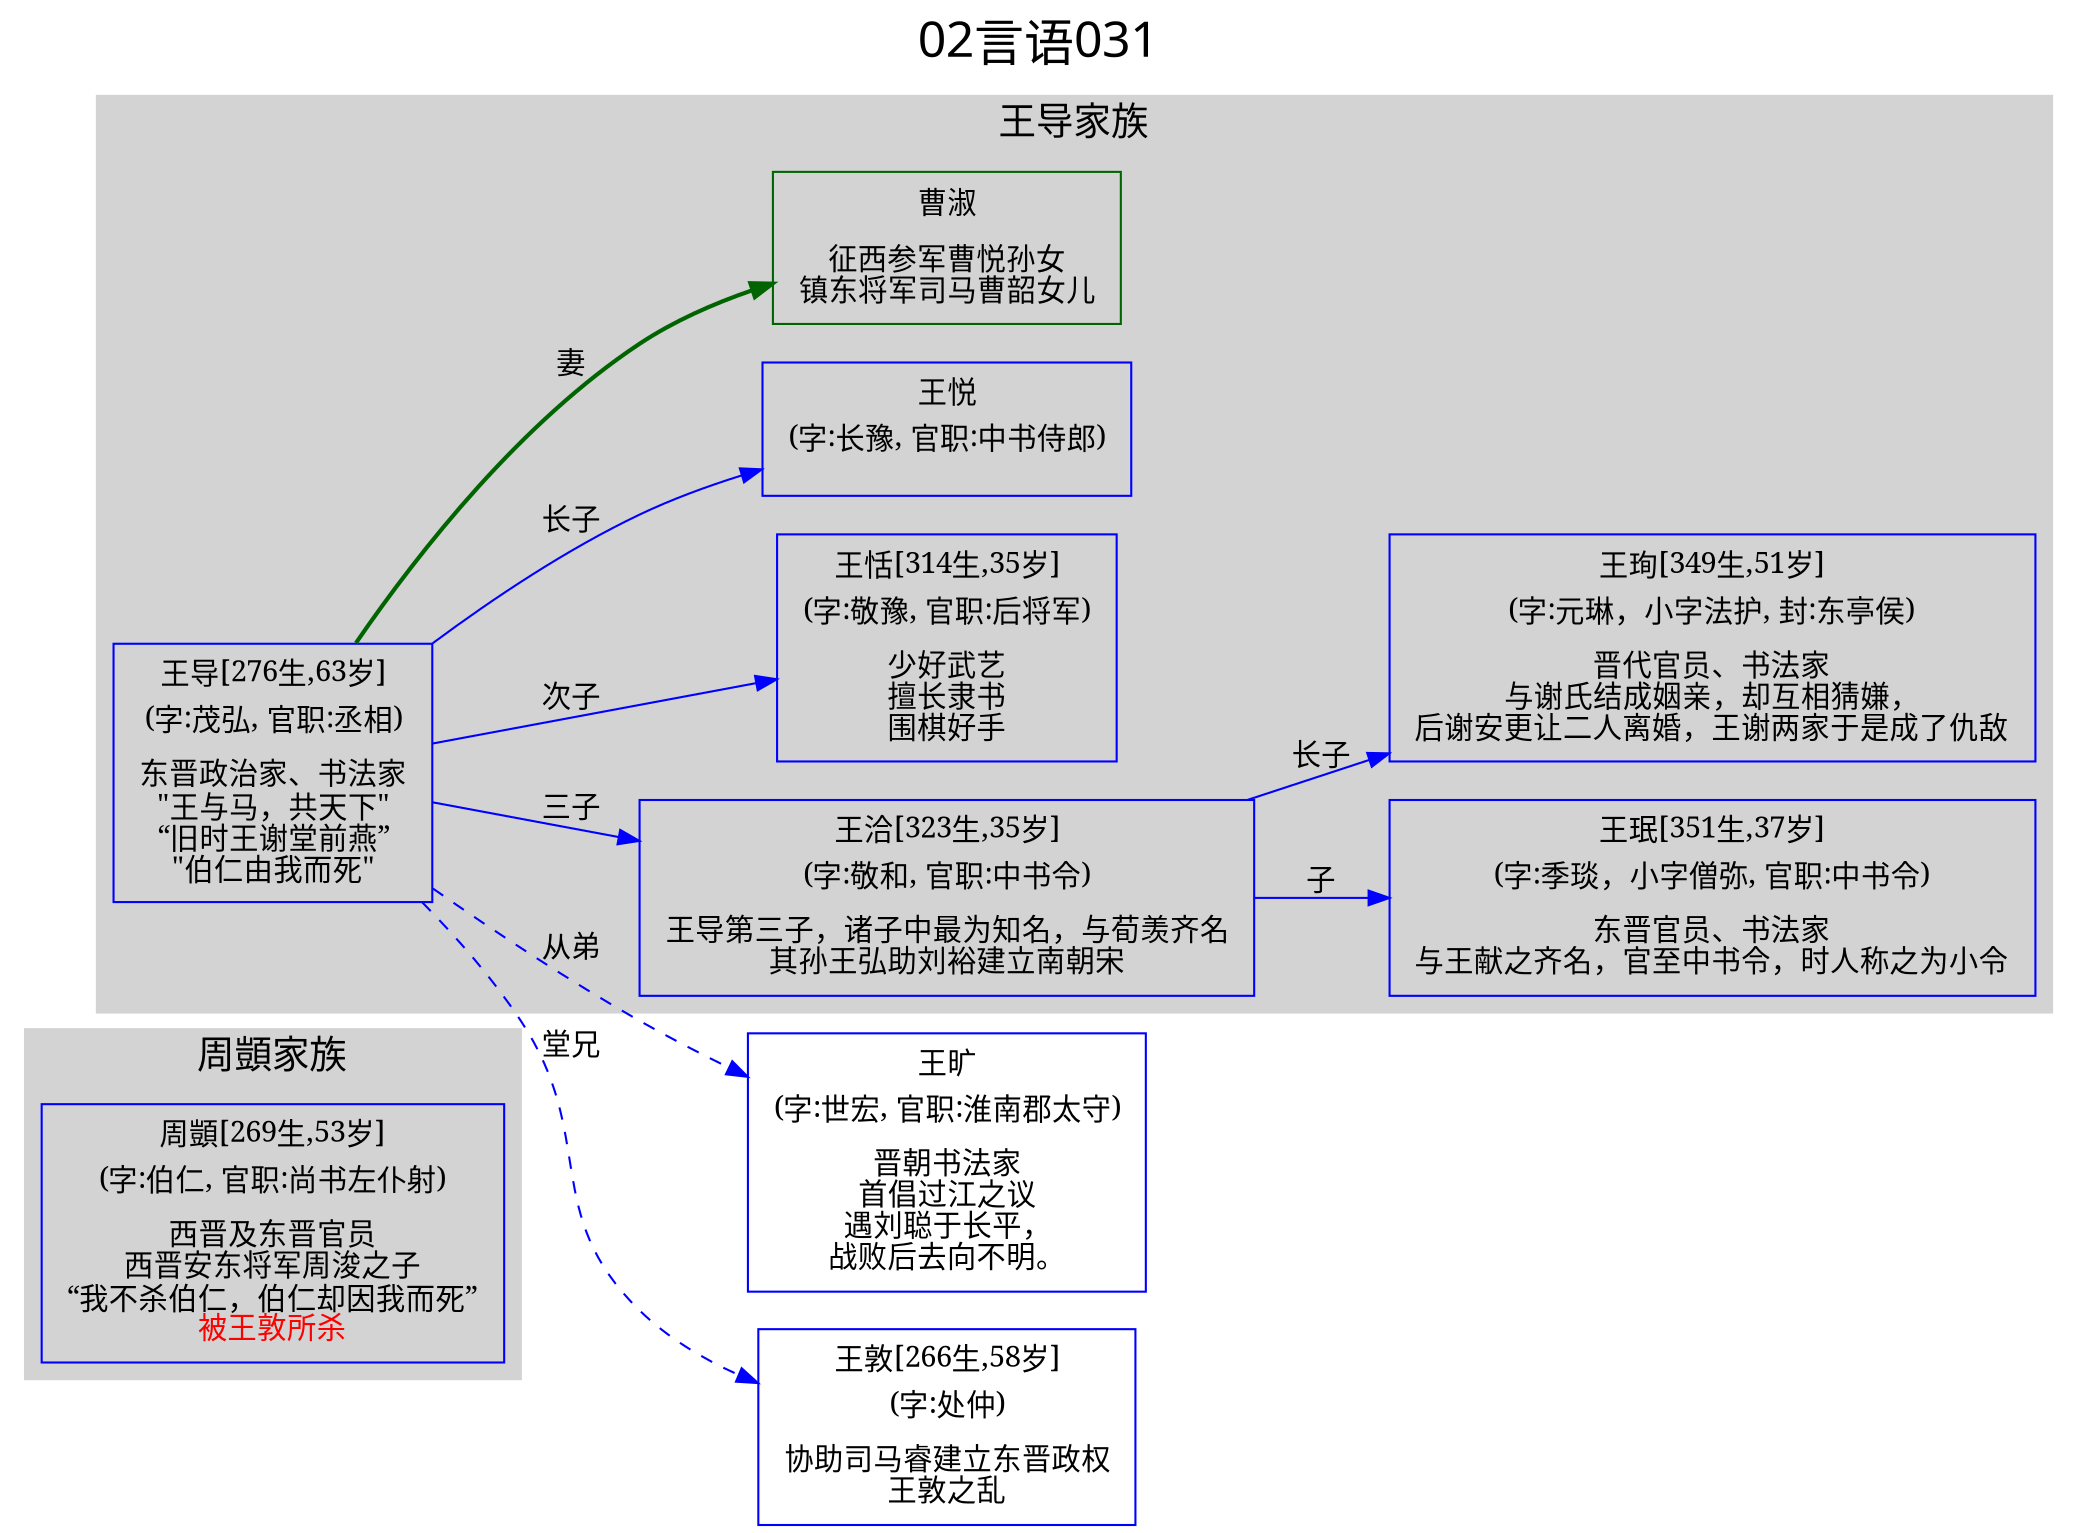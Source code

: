 
digraph
{
	rankdir = "LR";
	ranksep = 0.5;
	label = "02言语031";
	labelloc = "t";
	fontsize = "24";
	fontname = "SimHei";

	graph [style="filled", color="lightgrey"];
	node [fontname="SimSun"];
	edge [fontname="SimSun"];

	周顗 [shape="box", color="blue", label=<<table border="0" cellborder="0"><tr><td>周顗[269生,53岁]</td></tr><tr><td>(字:伯仁, 官职:尚书左仆射)</td></tr><tr><td></td></tr><tr><td>西晋及东晋官员<br/>西晋安东将军周浚之子<br/>“我不杀伯仁，伯仁却因我而死”<br/><font color = 'red'>被王敦所杀</font></td></tr></table>>];
	王导 [shape="box", color="blue", label=<<table border="0" cellborder="0"><tr><td>王导[276生,63岁]</td></tr><tr><td>(字:茂弘, 官职:丞相)</td></tr><tr><td></td></tr><tr><td>东晋政治家、书法家<br/>"王与马，共天下"<br/>“旧时王谢堂前燕”<br/>"伯仁由我而死"<br/></td></tr></table>>];
	王珉 [shape="box", color="blue", label=<<table border="0" cellborder="0"><tr><td>王珉[351生,37岁]</td></tr><tr><td>(字:季琰，小字僧弥, 官职:中书令)</td></tr><tr><td></td></tr><tr><td>东晋官员、书法家<br/>与王献之齐名，官至中书令，时人称之为小令<br/></td></tr></table>>];
	王珣 [shape="box", color="blue", label=<<table border="0" cellborder="0"><tr><td>王珣[349生,51岁]</td></tr><tr><td>(字:元琳，小字法护, 封:东亭侯)</td></tr><tr><td></td></tr><tr><td>晋代官员、书法家<br/>与谢氏结成姻亲，却互相猜嫌，<br/>后谢安更让二人离婚，王谢两家于是成了仇敌<br/></td></tr></table>>];
	王洽 [shape="box", color="blue", label=<<table border="0" cellborder="0"><tr><td>王洽[323生,35岁]</td></tr><tr><td>(字:敬和, 官职:中书令)</td></tr><tr><td></td></tr><tr><td>王导第三子，诸子中最为知名，与荀羡齐名<br/>其孙王弘助刘裕建立南朝宋<br/></td></tr></table>>];
	王恬 [shape="box", color="blue", label=<<table border="0" cellborder="0"><tr><td>王恬[314生,35岁]</td></tr><tr><td>(字:敬豫, 官职:后将军)</td></tr><tr><td></td></tr><tr><td>少好武艺<br/>擅长隶书<br/>围棋好手<br/></td></tr></table>>];
	王悦 [shape="box", color="blue", label=<<table border="0" cellborder="0"><tr><td>王悦</td></tr><tr><td>(字:长豫, 官职:中书侍郎)</td></tr><tr><td></td></tr><tr><td></td></tr></table>>];
	曹淑 [shape="box", color="darkgreen", label=<<table border="0" cellborder="0"><tr><td>曹淑</td></tr><tr><td></td></tr><tr><td>征西参军曹悦孙女<br/>镇东将军司马曹韶女儿<br/></td></tr></table>>];
	王旷 [shape="box", color="blue", label=<<table border="0" cellborder="0"><tr><td>王旷</td></tr><tr><td>(字:世宏, 官职:淮南郡太守)</td></tr><tr><td></td></tr><tr><td>晋朝书法家<br/>首倡过江之议<br/>遇刘聪于长平，<br/>战败后去向不明。<br/></td></tr></table>>];
	王敦 [shape="box", color="blue", label=<<table border="0" cellborder="0"><tr><td>王敦[266生,58岁]</td></tr><tr><td>(字:处仲)</td></tr><tr><td></td></tr><tr><td>协助司马睿建立东晋政权<br/>王敦之乱<br/></td></tr></table>>];

	王导 -> 曹淑 [label="妻", style=bold, color="darkgreen"];
	王导 -> 王悦 [label="长子", style=solid, color="blue"];
	王导 -> 王恬 [label="次子", style=solid, color="blue"];
	王导 -> 王洽 [label="三子", style=solid, color="blue"];
	王洽 -> 王珣 [label="长子", style=solid, color="blue"];
	王洽 -> 王珉 [label="子", style=solid, color="blue"];
	王导 -> 王敦 [label="堂兄", style=dashed, color="blue"];
	王导 -> 王旷 [label="从弟", style=dashed, color="blue"];


	subgraph "cluster_周顗"
	{
		fontsize="18";
		label="周顗家族";
		周顗;周顗;
	}

	subgraph "cluster_王导"
	{
		fontsize="18";
		label="王导家族";
		王导;王珉;王珣;王洽;王恬;王悦;曹淑;
	}

}
